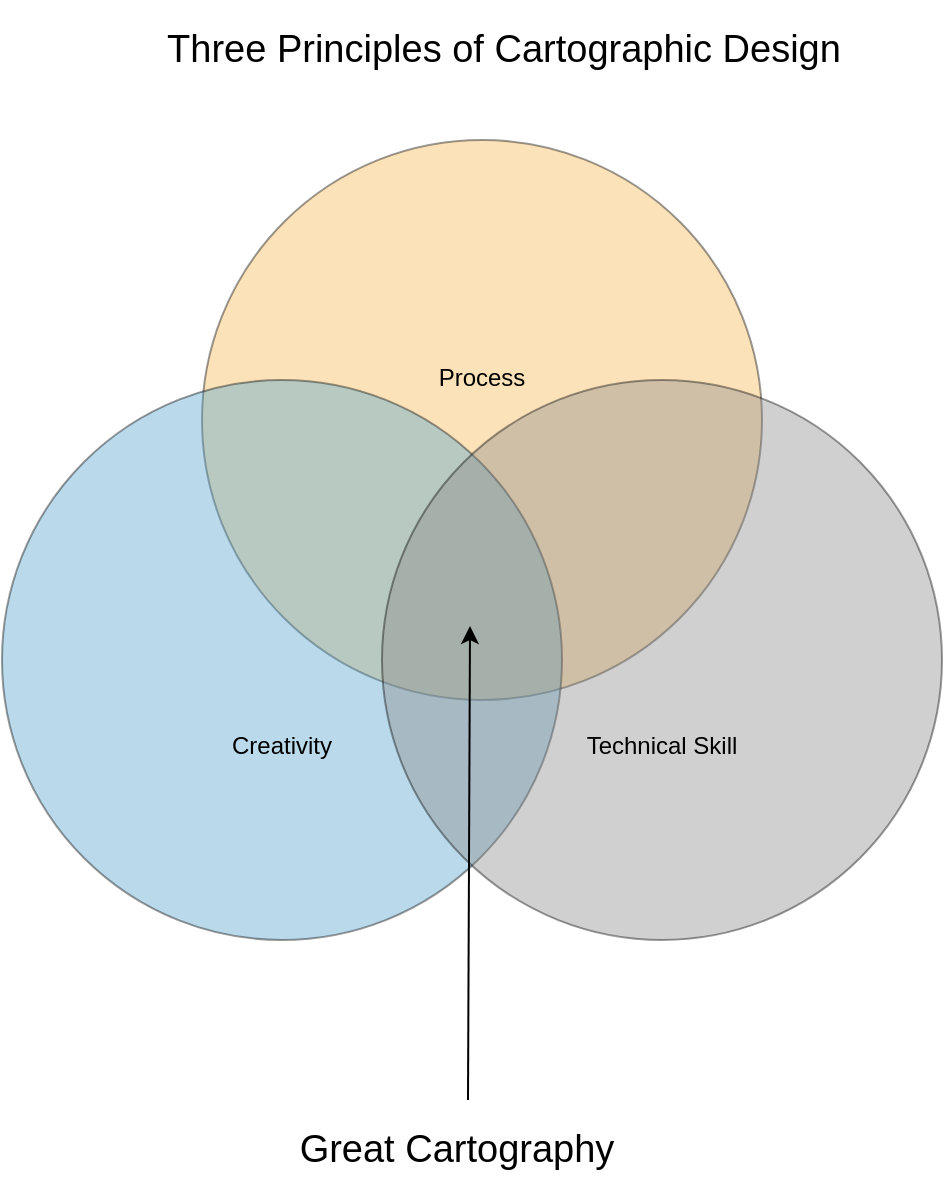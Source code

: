 <mxfile version="19.0.2" type="device"><diagram id="OK3yRcSFEMyljHEXogo3" name="Page-1"><mxGraphModel dx="1422" dy="814" grid="1" gridSize="10" guides="1" tooltips="1" connect="1" arrows="1" fold="1" page="1" pageScale="1" pageWidth="850" pageHeight="1100" background="none" math="0" shadow="0"><root><mxCell id="0"/><mxCell id="1" parent="0"/><mxCell id="hLh5UuQcnN4ZeKJ13SZa-1" value="Process&lt;br&gt;&lt;br&gt;&lt;br&gt;&lt;br&gt;" style="ellipse;whiteSpace=wrap;html=1;aspect=fixed;fillColor=#f4b751;opacity=40;" vertex="1" parent="1"><mxGeometry x="260" y="120" width="280" height="280" as="geometry"/></mxCell><mxCell id="hLh5UuQcnN4ZeKJ13SZa-2" value="Three Principles of Cartographic Design" style="text;html=1;strokeColor=none;fillColor=none;align=center;verticalAlign=middle;whiteSpace=wrap;rounded=0;fontSize=19;" vertex="1" parent="1"><mxGeometry x="220" y="50" width="382" height="50" as="geometry"/></mxCell><mxCell id="hLh5UuQcnN4ZeKJ13SZa-4" value="&lt;br&gt;&lt;br&gt;&lt;br&gt;&lt;br&gt;&lt;br&gt;&lt;br&gt;Creativity" style="ellipse;whiteSpace=wrap;html=1;aspect=fixed;fillColor=#54a2cc;opacity=40;" vertex="1" parent="1"><mxGeometry x="160" y="240" width="280" height="280" as="geometry"/></mxCell><mxCell id="hLh5UuQcnN4ZeKJ13SZa-5" value="&lt;br&gt;&lt;br&gt;&lt;br&gt;&lt;br&gt;&lt;br&gt;&lt;br&gt;Technical Skill" style="ellipse;whiteSpace=wrap;html=1;aspect=fixed;fillColor=#8a8b8b;opacity=40;" vertex="1" parent="1"><mxGeometry x="350" y="240" width="280" height="280" as="geometry"/></mxCell><mxCell id="hLh5UuQcnN4ZeKJ13SZa-7" value="Great Cartography" style="text;html=1;strokeColor=none;fillColor=none;align=center;verticalAlign=middle;whiteSpace=wrap;rounded=0;fontSize=19;opacity=40;" vertex="1" parent="1"><mxGeometry x="290" y="610" width="195" height="30" as="geometry"/></mxCell><mxCell id="hLh5UuQcnN4ZeKJ13SZa-8" value="" style="endArrow=classic;html=1;rounded=0;fontSize=19;" edge="1" parent="1"><mxGeometry width="50" height="50" relative="1" as="geometry"><mxPoint x="393" y="600" as="sourcePoint"/><mxPoint x="394" y="363" as="targetPoint"/></mxGeometry></mxCell></root></mxGraphModel></diagram></mxfile>